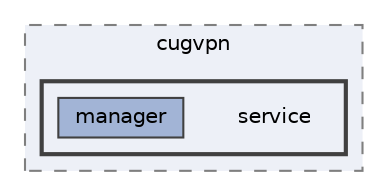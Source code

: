 digraph "repository/cug-vpn-service/src/test/java/com/sterlite/cal/cugvpn/service"
{
 // LATEX_PDF_SIZE
  bgcolor="transparent";
  edge [fontname=Helvetica,fontsize=10,labelfontname=Helvetica,labelfontsize=10];
  node [fontname=Helvetica,fontsize=10,shape=box,height=0.2,width=0.4];
  compound=true
  subgraph clusterdir_3e58261bcbaa8af5ec5de3b40d922621 {
    graph [ bgcolor="#edf0f7", pencolor="grey50", label="cugvpn", fontname=Helvetica,fontsize=10 style="filled,dashed", URL="dir_3e58261bcbaa8af5ec5de3b40d922621.html",tooltip=""]
  subgraph clusterdir_841112de77139a26b649da59c4d4beff {
    graph [ bgcolor="#edf0f7", pencolor="grey25", label="", fontname=Helvetica,fontsize=10 style="filled,bold", URL="dir_841112de77139a26b649da59c4d4beff.html",tooltip=""]
    dir_841112de77139a26b649da59c4d4beff [shape=plaintext, label="service"];
  dir_03db7ae0bfbeeefc46ff0cbb6c4029fe [label="manager", fillcolor="#a2b4d6", color="grey25", style="filled", URL="dir_03db7ae0bfbeeefc46ff0cbb6c4029fe.html",tooltip=""];
  }
  }
}
